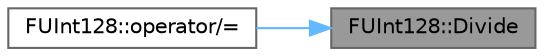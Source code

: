 digraph "FUInt128::Divide"
{
 // INTERACTIVE_SVG=YES
 // LATEX_PDF_SIZE
  bgcolor="transparent";
  edge [fontname=Helvetica,fontsize=10,labelfontname=Helvetica,labelfontsize=10];
  node [fontname=Helvetica,fontsize=10,shape=box,height=0.2,width=0.4];
  rankdir="RL";
  Node1 [id="Node000001",label="FUInt128::Divide",height=0.2,width=0.4,color="gray40", fillcolor="grey60", style="filled", fontcolor="black",tooltip="Divide by an unsigned 32bit value."];
  Node1 -> Node2 [id="edge1_Node000001_Node000002",dir="back",color="steelblue1",style="solid",tooltip=" "];
  Node2 [id="Node000002",label="FUInt128::operator/=",height=0.2,width=0.4,color="grey40", fillcolor="white", style="filled",URL="$d2/d3f/classFUInt128.html#ac8a57c2acf98b54779b6651d84af6549",tooltip=" "];
}
